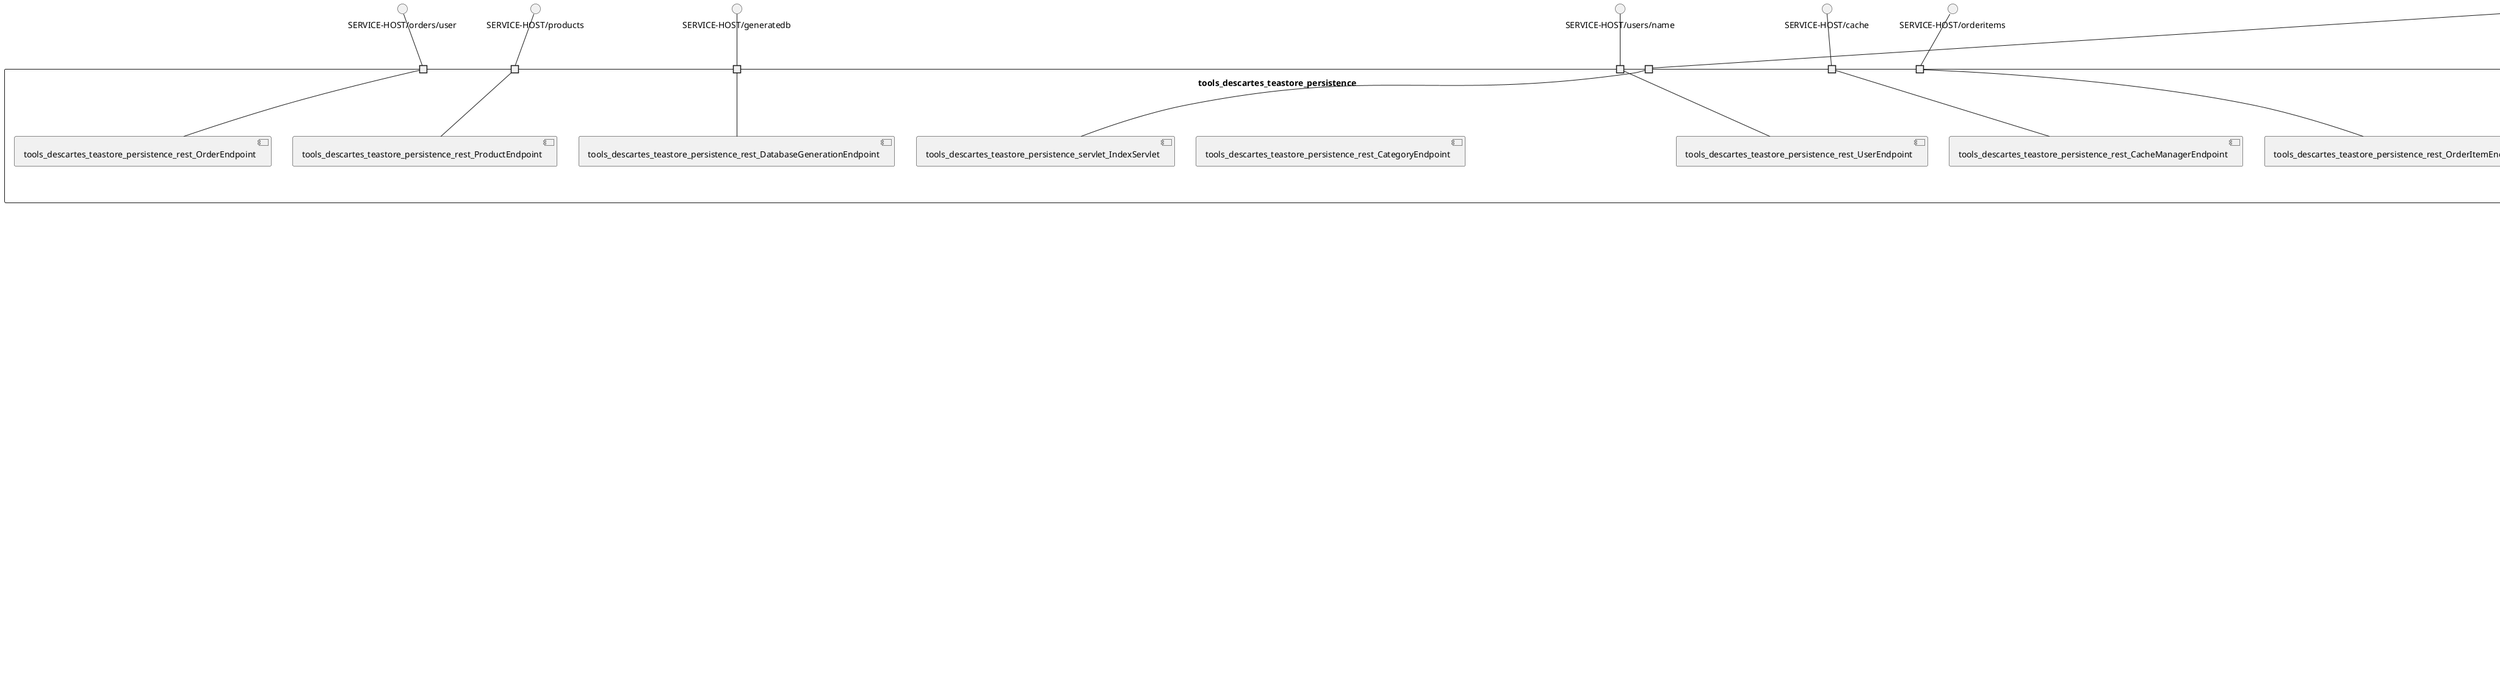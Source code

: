 @startuml
skinparam fixCircleLabelOverlapping true
skinparam componentStyle uml2
component "tools_descartes_teastore_auth\n\n\n\n\n\n" {
[tools_descartes_teastore_auth_rest_AuthUserActionsRest]
[tools_descartes_teastore_auth_startup_AuthStartup]
[tools_descartes_teastore_auth_rest_ReadyRest]
[tools_descartes_teastore_auth_rest_AuthCartRest]
portin " " as tools_descartes_teastore_auth_requires_SERVICE_HOST_useractions
portin " " as tools_descartes_teastore_auth_requires_SERVICE_HOST_cart
portin " " as tools_descartes_teastore_auth_requires_SERVICE_HOST_ready_isready
portout " " as tools_descartes_teastore_auth_provides_tools_descartes_teastore_registryclient_loadbalancers_ServiceLoadBalancer
portout " " as tools_descartes_teastore_auth_provides_tools_descartes_teastore_registryclient_util_RESTClient
portout " " as tools_descartes_teastore_auth_provides_tools_descartes_teastore_registryclient_RegistryClient
"tools_descartes_teastore_auth_requires_SERVICE_HOST_useractions"--[tools_descartes_teastore_auth_rest_AuthUserActionsRest]
"tools_descartes_teastore_auth_requires_SERVICE_HOST_ready_isready"--[tools_descartes_teastore_auth_rest_ReadyRest]
"tools_descartes_teastore_auth_requires_SERVICE_HOST_cart"--[tools_descartes_teastore_auth_rest_AuthCartRest]
[tools_descartes_teastore_auth_startup_AuthStartup].."tools_descartes_teastore_auth_provides_tools_descartes_teastore_registryclient_util_RESTClient"
[tools_descartes_teastore_auth_startup_AuthStartup].."tools_descartes_teastore_auth_provides_tools_descartes_teastore_registryclient_RegistryClient"
[tools_descartes_teastore_auth_startup_AuthStartup].."tools_descartes_teastore_auth_provides_tools_descartes_teastore_registryclient_loadbalancers_ServiceLoadBalancer"
}
interface "SERVICE-HOST/cart" as interface.SERVICE_HOST_cart
interface.SERVICE_HOST_cart--"tools_descartes_teastore_auth_requires_SERVICE_HOST_cart"
interface "SERVICE-HOST/ready/isready" as interface.SERVICE_HOST_ready_isready
interface.SERVICE_HOST_ready_isready--"tools_descartes_teastore_auth_requires_SERVICE_HOST_ready_isready"
interface "SERVICE-HOST/useractions" as interface.SERVICE_HOST_useractions
interface.SERVICE_HOST_useractions--"tools_descartes_teastore_auth_requires_SERVICE_HOST_useractions"
"tools_descartes_teastore_auth_provides_tools_descartes_teastore_registryclient_RegistryClient"..>[tools_descartes_teastore_registryclient_RegistryClient] : requires
"tools_descartes_teastore_auth_provides_tools_descartes_teastore_registryclient_loadbalancers_ServiceLoadBalancer"..>[tools_descartes_teastore_registryclient_loadbalancers_ServiceLoadBalancer] : requires
"tools_descartes_teastore_auth_provides_tools_descartes_teastore_registryclient_util_RESTClient"..>[tools_descartes_teastore_registryclient_util_RESTClient] : requires
component "tools_descartes_teastore_image\n\n\n\n\n\n" {
[tools_descartes_teastore_image_setup_ImageProviderStartup]
[tools_descartes_teastore_image_rest_ImageProviderEndpoint]
portin " " as tools_descartes_teastore_image_requires_SERVICE_HOST_image
portout " " as tools_descartes_teastore_image_provides_tools_descartes_teastore_registryclient_RegistryClient
portout " " as tools_descartes_teastore_image_provides_tools_descartes_teastore_registryclient_loadbalancers_ServiceLoadBalancer
"tools_descartes_teastore_image_requires_SERVICE_HOST_image"--[tools_descartes_teastore_image_rest_ImageProviderEndpoint]
[tools_descartes_teastore_image_setup_ImageProviderStartup].."tools_descartes_teastore_image_provides_tools_descartes_teastore_registryclient_RegistryClient"
[tools_descartes_teastore_image_setup_ImageProviderStartup].."tools_descartes_teastore_image_provides_tools_descartes_teastore_registryclient_loadbalancers_ServiceLoadBalancer"
}
interface "SERVICE-HOST/image" as interface.SERVICE_HOST_image
interface.SERVICE_HOST_image--"tools_descartes_teastore_image_requires_SERVICE_HOST_image"
"tools_descartes_teastore_image_provides_tools_descartes_teastore_registryclient_RegistryClient"..>[tools_descartes_teastore_registryclient_RegistryClient] : requires
"tools_descartes_teastore_image_provides_tools_descartes_teastore_registryclient_loadbalancers_ServiceLoadBalancer"..>[tools_descartes_teastore_registryclient_loadbalancers_ServiceLoadBalancer] : requires
component "tools_descartes_teastore_kieker_rabbitmq\n\n\n\n\n\n" {
[tools_descartes_teastore_kieker_rabbitmq_Reset]
[tools_descartes_teastore_kieker_rabbitmq_IndexServlet]
[tools_descartes_teastore_kieker_rabbitmq_DisplayLogs]
portin " " as tools_descartes_teastore_kieker_rabbitmq_requires_SERVICE_HOST_reset_GET_
portin " " as tools_descartes_teastore_kieker_rabbitmq_requires_SERVICE_HOST_displaylogs_GET_
portin " " as tools_descartes_teastore_kieker_rabbitmq_requires_SERVICE_HOST_index_GET_
"tools_descartes_teastore_kieker_rabbitmq_requires_SERVICE_HOST_index_GET_"--[tools_descartes_teastore_kieker_rabbitmq_IndexServlet]
"tools_descartes_teastore_kieker_rabbitmq_requires_SERVICE_HOST_displaylogs_GET_"--[tools_descartes_teastore_kieker_rabbitmq_DisplayLogs]
"tools_descartes_teastore_kieker_rabbitmq_requires_SERVICE_HOST_reset_GET_"--[tools_descartes_teastore_kieker_rabbitmq_Reset]
}
interface "SERVICE-HOST/displaylogs[GET]" as interface.SERVICE_HOST_displaylogs_GET_
interface.SERVICE_HOST_displaylogs_GET_--"tools_descartes_teastore_kieker_rabbitmq_requires_SERVICE_HOST_displaylogs_GET_"
interface "SERVICE-HOST/index[GET]" as interface.SERVICE_HOST_index_GET_
interface.SERVICE_HOST_index_GET_--"tools_descartes_teastore_kieker_rabbitmq_requires_SERVICE_HOST_index_GET_"
interface "SERVICE-HOST/reset[GET]" as interface.SERVICE_HOST_reset_GET_
interface.SERVICE_HOST_reset_GET_--"tools_descartes_teastore_kieker_rabbitmq_requires_SERVICE_HOST_reset_GET_"
component "tools_descartes_teastore_persistence\n\n\n\n\n\n" {
[tools_descartes_teastore_persistence_rest_OrderEndpoint]
[tools_descartes_teastore_persistence_rest_DatabaseGenerationEndpoint]
[tools_descartes_teastore_persistence_rest_ProductEndpoint]
[tools_descartes_teastore_persistence_rest_CategoryEndpoint]
[tools_descartes_teastore_persistence_rest_UserEndpoint]
[tools_descartes_teastore_persistence_servlet_IndexServlet]
[tools_descartes_teastore_persistence_rest_OrderItemEndpoint]
[tools_descartes_teastore_persistence_rest_CacheManagerEndpoint]
portin " " as tools_descartes_teastore_persistence_requires_SERVICE_HOST_index_GET_POST_
portin " " as tools_descartes_teastore_persistence_requires_SERVICE_HOST_orders_user
portin " " as tools_descartes_teastore_persistence_requires_SERVICE_HOST_products
portin " " as tools_descartes_teastore_persistence_requires_SERVICE_HOST_generatedb
portin " " as tools_descartes_teastore_persistence_requires_SERVICE_HOST_orderitems
portin " " as tools_descartes_teastore_persistence_requires_SERVICE_HOST_cache
portin " " as tools_descartes_teastore_persistence_requires_SERVICE_HOST_users_name
"tools_descartes_teastore_persistence_requires_SERVICE_HOST_users_name"--[tools_descartes_teastore_persistence_rest_UserEndpoint]
"tools_descartes_teastore_persistence_requires_SERVICE_HOST_generatedb"--[tools_descartes_teastore_persistence_rest_DatabaseGenerationEndpoint]
"tools_descartes_teastore_persistence_requires_SERVICE_HOST_products"--[tools_descartes_teastore_persistence_rest_ProductEndpoint]
"tools_descartes_teastore_persistence_requires_SERVICE_HOST_cache"--[tools_descartes_teastore_persistence_rest_CacheManagerEndpoint]
"tools_descartes_teastore_persistence_requires_SERVICE_HOST_orderitems"--[tools_descartes_teastore_persistence_rest_OrderItemEndpoint]
"tools_descartes_teastore_persistence_requires_SERVICE_HOST_orders_user"--[tools_descartes_teastore_persistence_rest_OrderEndpoint]
"tools_descartes_teastore_persistence_requires_SERVICE_HOST_index_GET_POST_"--[tools_descartes_teastore_persistence_servlet_IndexServlet]
}
interface "SERVICE-HOST/cache" as interface.SERVICE_HOST_cache
interface.SERVICE_HOST_cache--"tools_descartes_teastore_persistence_requires_SERVICE_HOST_cache"
interface "SERVICE-HOST/generatedb" as interface.SERVICE_HOST_generatedb
interface.SERVICE_HOST_generatedb--"tools_descartes_teastore_persistence_requires_SERVICE_HOST_generatedb"
interface "SERVICE-HOST/index[GET,POST]" as interface.SERVICE_HOST_index_GET_POST_
interface.SERVICE_HOST_index_GET_POST_--"tools_descartes_teastore_persistence_requires_SERVICE_HOST_index_GET_POST_"
interface "SERVICE-HOST/orderitems" as interface.SERVICE_HOST_orderitems
interface.SERVICE_HOST_orderitems--"tools_descartes_teastore_persistence_requires_SERVICE_HOST_orderitems"
interface "SERVICE-HOST/orders/user" as interface.SERVICE_HOST_orders_user
interface.SERVICE_HOST_orders_user--"tools_descartes_teastore_persistence_requires_SERVICE_HOST_orders_user"
interface "SERVICE-HOST/products" as interface.SERVICE_HOST_products
interface.SERVICE_HOST_products--"tools_descartes_teastore_persistence_requires_SERVICE_HOST_products"
interface "SERVICE-HOST/users/name" as interface.SERVICE_HOST_users_name
interface.SERVICE_HOST_users_name--"tools_descartes_teastore_persistence_requires_SERVICE_HOST_users_name"
component "tools_descartes_teastore_recommender\n\n\n\n\n\n" {
[tools_descartes_teastore_recommender_rest_RecommendSingleEndpoint]
[tools_descartes_teastore_recommender_rest_RecommendEndpoint]
[tools_descartes_teastore_recommender_servlet_RecommenderStartup]
[tools_descartes_teastore_recommender_rest_TrainEndpoint]
[tools_descartes_teastore_recommender_servlet_IndexServlet]
portin " " as tools_descartes_teastore_recommender_requires_SERVICE_HOST_index_GET_POST_
portin " " as tools_descartes_teastore_recommender_requires_SERVICE_HOST_train
portin " " as tools_descartes_teastore_recommender_requires_SERVICE_HOST_recommendsingle
portin " " as tools_descartes_teastore_recommender_requires_SERVICE_HOST_recommend
portout " " as tools_descartes_teastore_recommender_provides_tools_descartes_teastore_registryclient_loadbalancers_ServiceLoadBalancer
portout " " as tools_descartes_teastore_recommender_provides_tools_descartes_teastore_recommender_servlet_TrainingSynchronizer
portout " " as tools_descartes_teastore_recommender_provides_tools_descartes_teastore_registryclient_RegistryClient
portout " " as tools_descartes_teastore_recommender_provides_tools_descartes_teastore_registryclient_util_RESTClient
"tools_descartes_teastore_recommender_requires_SERVICE_HOST_index_GET_POST_"--[tools_descartes_teastore_recommender_servlet_IndexServlet]
"tools_descartes_teastore_recommender_requires_SERVICE_HOST_recommend"--[tools_descartes_teastore_recommender_rest_RecommendEndpoint]
"tools_descartes_teastore_recommender_requires_SERVICE_HOST_recommendsingle"--[tools_descartes_teastore_recommender_rest_RecommendSingleEndpoint]
"tools_descartes_teastore_recommender_requires_SERVICE_HOST_train"--[tools_descartes_teastore_recommender_rest_TrainEndpoint]
[tools_descartes_teastore_recommender_servlet_RecommenderStartup].."tools_descartes_teastore_recommender_provides_tools_descartes_teastore_registryclient_loadbalancers_ServiceLoadBalancer"
[tools_descartes_teastore_recommender_servlet_RecommenderStartup].."tools_descartes_teastore_recommender_provides_tools_descartes_teastore_registryclient_util_RESTClient"
[tools_descartes_teastore_recommender_servlet_RecommenderStartup].."tools_descartes_teastore_recommender_provides_tools_descartes_teastore_registryclient_RegistryClient"
[tools_descartes_teastore_recommender_servlet_RecommenderStartup].."tools_descartes_teastore_recommender_provides_tools_descartes_teastore_recommender_servlet_TrainingSynchronizer"
}
interface "SERVICE-HOST/index[GET,POST]" as interface.SERVICE_HOST_index_GET_POST_
interface.SERVICE_HOST_index_GET_POST_--"tools_descartes_teastore_recommender_requires_SERVICE_HOST_index_GET_POST_"
interface "SERVICE-HOST/recommend" as interface.SERVICE_HOST_recommend
interface.SERVICE_HOST_recommend--"tools_descartes_teastore_recommender_requires_SERVICE_HOST_recommend"
interface "SERVICE-HOST/recommendsingle" as interface.SERVICE_HOST_recommendsingle
interface.SERVICE_HOST_recommendsingle--"tools_descartes_teastore_recommender_requires_SERVICE_HOST_recommendsingle"
interface "SERVICE-HOST/train" as interface.SERVICE_HOST_train
interface.SERVICE_HOST_train--"tools_descartes_teastore_recommender_requires_SERVICE_HOST_train"
"tools_descartes_teastore_recommender_provides_tools_descartes_teastore_recommender_servlet_TrainingSynchronizer"..>[tools_descartes_teastore_recommender_servlet_TrainingSynchronizer] : requires
"tools_descartes_teastore_recommender_provides_tools_descartes_teastore_registryclient_RegistryClient"..>[tools_descartes_teastore_registryclient_RegistryClient] : requires
"tools_descartes_teastore_recommender_provides_tools_descartes_teastore_registryclient_loadbalancers_ServiceLoadBalancer"..>[tools_descartes_teastore_registryclient_loadbalancers_ServiceLoadBalancer] : requires
"tools_descartes_teastore_recommender_provides_tools_descartes_teastore_registryclient_util_RESTClient"..>[tools_descartes_teastore_registryclient_util_RESTClient] : requires
component "tools_descartes_teastore_registry\n\n\n\n\n\n" {
[tools_descartes_teastore_registry_rest_RegistryREST]
[tools_descartes_teastore_registry_servlet_IndexServlet]
[tools_descartes_teastore_registry_rest_RegistryStartup]
portin " " as tools_descartes_teastore_registry_requires_SERVICE_HOST_index_GET_POST_
portin " " as tools_descartes_teastore_registry_requires_SERVICE_HOST_services
portout " " as tools_descartes_teastore_registry_provides_tools_descartes_teastore_registry_rest_Registry
"tools_descartes_teastore_registry_requires_SERVICE_HOST_services"--[tools_descartes_teastore_registry_rest_RegistryREST]
"tools_descartes_teastore_registry_requires_SERVICE_HOST_index_GET_POST_"--[tools_descartes_teastore_registry_servlet_IndexServlet]
[tools_descartes_teastore_registry_rest_RegistryStartup].."tools_descartes_teastore_registry_provides_tools_descartes_teastore_registry_rest_Registry"
}
interface "SERVICE-HOST/index[GET,POST]" as interface.SERVICE_HOST_index_GET_POST_
interface.SERVICE_HOST_index_GET_POST_--"tools_descartes_teastore_registry_requires_SERVICE_HOST_index_GET_POST_"
interface "SERVICE-HOST/services" as interface.SERVICE_HOST_services
interface.SERVICE_HOST_services--"tools_descartes_teastore_registry_requires_SERVICE_HOST_services"
"tools_descartes_teastore_registry_provides_tools_descartes_teastore_registry_rest_Registry"..>[tools_descartes_teastore_registry_rest_Registry] : requires
component "tools_descartes_teastore_webui\n\n\n\n\n\n" {
[tools_descartes_teastore_webui_servlet_OrderServlet]
[tools_descartes_teastore_webui_servlet_ProfileServlet]
[tools_descartes_teastore_webui_servlet_ErrorServlet]
[tools_descartes_teastore_webui_servlet_CartServlet]
[tools_descartes_teastore_webui_servlet_LoginServlet]
[tools_descartes_teastore_webui_servlet_AboutUsServlet]
[tools_descartes_teastore_webui_servlet_CategoryServlet]
[tools_descartes_teastore_webui_servlet_LoginActionServlet]
[tools_descartes_teastore_webui_servlet_StatusServlet]
[tools_descartes_teastore_webui_servlet_ProductServlet]
[tools_descartes_teastore_webui_servlet_CartActionServlet]
[tools_descartes_teastore_webui_servlet_DataBaseActionServlet]
[tools_descartes_teastore_webui_startup_WebuiStartup]
[tools_descartes_teastore_webui_rest_ReadyRest]
[tools_descartes_teastore_webui_servlet_IndexServlet]
[tools_descartes_teastore_webui_servlet_DataBaseServlet]
portin " " as tools_descartes_teastore_webui_requires_SERVICE_HOST_error_GET_
portin " " as tools_descartes_teastore_webui_requires_SERVICE_HOST_category_GET_POST_
portin " " as tools_descartes_teastore_webui_requires_SERVICE_HOST_index_GET_2
portin " " as tools_descartes_teastore_webui_requires_SERVICE_HOST_database_GET_
portin " " as tools_descartes_teastore_webui_requires_SERVICE_HOST_status_GET_
portin " " as tools_descartes_teastore_webui_requires_SERVICE_HOST_dataBaseAction_GET_
portin " " as tools_descartes_teastore_webui_requires_SERVICE_HOST_login_GET_
portin " " as tools_descartes_teastore_webui_requires_SERVICE_HOST_order_GET_POST_
portin " " as tools_descartes_teastore_webui_requires_SERVICE_HOST_profile_GET_
portin " " as tools_descartes_teastore_webui_requires_SERVICE_HOST_ready_isready_2
portin " " as tools_descartes_teastore_webui_requires_SERVICE_HOST_product_GET_
portin " " as tools_descartes_teastore_webui_requires_SERVICE_HOST_about_GET_
portin " " as tools_descartes_teastore_webui_requires_SERVICE_HOST_loginAction_GET_POST_
portin " " as tools_descartes_teastore_webui_requires_SERVICE_HOST_cart_GET_
portin " " as tools_descartes_teastore_webui_requires_SERVICE_HOST_cartAction_GET_
portout " " as tools_descartes_teastore_webui_provides_tools_descartes_teastore_registryclient_RegistryClient
portout " " as tools_descartes_teastore_webui_provides_tools_descartes_teastore_registryclient_loadbalancers_ServiceLoadBalancer
"tools_descartes_teastore_webui_requires_SERVICE_HOST_index_GET_2"--[tools_descartes_teastore_webui_servlet_IndexServlet]
"tools_descartes_teastore_webui_requires_SERVICE_HOST_cart_GET_"--[tools_descartes_teastore_webui_servlet_CartServlet]
"tools_descartes_teastore_webui_requires_SERVICE_HOST_dataBaseAction_GET_"--[tools_descartes_teastore_webui_servlet_DataBaseActionServlet]
"tools_descartes_teastore_webui_requires_SERVICE_HOST_login_GET_"--[tools_descartes_teastore_webui_servlet_LoginServlet]
"tools_descartes_teastore_webui_requires_SERVICE_HOST_status_GET_"--[tools_descartes_teastore_webui_servlet_StatusServlet]
"tools_descartes_teastore_webui_requires_SERVICE_HOST_cartAction_GET_"--[tools_descartes_teastore_webui_servlet_CartActionServlet]
"tools_descartes_teastore_webui_requires_SERVICE_HOST_ready_isready_2"--[tools_descartes_teastore_webui_rest_ReadyRest]
"tools_descartes_teastore_webui_requires_SERVICE_HOST_order_GET_POST_"--[tools_descartes_teastore_webui_servlet_OrderServlet]
"tools_descartes_teastore_webui_requires_SERVICE_HOST_loginAction_GET_POST_"--[tools_descartes_teastore_webui_servlet_LoginActionServlet]
"tools_descartes_teastore_webui_requires_SERVICE_HOST_about_GET_"--[tools_descartes_teastore_webui_servlet_AboutUsServlet]
"tools_descartes_teastore_webui_requires_SERVICE_HOST_category_GET_POST_"--[tools_descartes_teastore_webui_servlet_CategoryServlet]
"tools_descartes_teastore_webui_requires_SERVICE_HOST_error_GET_"--[tools_descartes_teastore_webui_servlet_ErrorServlet]
"tools_descartes_teastore_webui_requires_SERVICE_HOST_database_GET_"--[tools_descartes_teastore_webui_servlet_DataBaseServlet]
"tools_descartes_teastore_webui_requires_SERVICE_HOST_profile_GET_"--[tools_descartes_teastore_webui_servlet_ProfileServlet]
"tools_descartes_teastore_webui_requires_SERVICE_HOST_product_GET_"--[tools_descartes_teastore_webui_servlet_ProductServlet]
[tools_descartes_teastore_webui_startup_WebuiStartup].."tools_descartes_teastore_webui_provides_tools_descartes_teastore_registryclient_loadbalancers_ServiceLoadBalancer"
[tools_descartes_teastore_webui_startup_WebuiStartup].."tools_descartes_teastore_webui_provides_tools_descartes_teastore_registryclient_RegistryClient"
}
interface "SERVICE-HOST/about[GET]" as interface.SERVICE_HOST_about_GET_
interface.SERVICE_HOST_about_GET_--"tools_descartes_teastore_webui_requires_SERVICE_HOST_about_GET_"
interface "SERVICE-HOST/cartAction[GET]" as interface.SERVICE_HOST_cartAction_GET_
interface.SERVICE_HOST_cartAction_GET_--"tools_descartes_teastore_webui_requires_SERVICE_HOST_cartAction_GET_"
interface "SERVICE-HOST/cart[GET]" as interface.SERVICE_HOST_cart_GET_
interface.SERVICE_HOST_cart_GET_--"tools_descartes_teastore_webui_requires_SERVICE_HOST_cart_GET_"
interface "SERVICE-HOST/category[GET,POST]" as interface.SERVICE_HOST_category_GET_POST_
interface.SERVICE_HOST_category_GET_POST_--"tools_descartes_teastore_webui_requires_SERVICE_HOST_category_GET_POST_"
interface "SERVICE-HOST/dataBaseAction[GET]" as interface.SERVICE_HOST_dataBaseAction_GET_
interface.SERVICE_HOST_dataBaseAction_GET_--"tools_descartes_teastore_webui_requires_SERVICE_HOST_dataBaseAction_GET_"
interface "SERVICE-HOST/database[GET]" as interface.SERVICE_HOST_database_GET_
interface.SERVICE_HOST_database_GET_--"tools_descartes_teastore_webui_requires_SERVICE_HOST_database_GET_"
interface "SERVICE-HOST/error[GET]" as interface.SERVICE_HOST_error_GET_
interface.SERVICE_HOST_error_GET_--"tools_descartes_teastore_webui_requires_SERVICE_HOST_error_GET_"
interface "SERVICE-HOST/index[GET]$2" as interface.SERVICE_HOST_index_GET_2
interface.SERVICE_HOST_index_GET_2--"tools_descartes_teastore_webui_requires_SERVICE_HOST_index_GET_2"
interface "SERVICE-HOST/loginAction[GET,POST]" as interface.SERVICE_HOST_loginAction_GET_POST_
interface.SERVICE_HOST_loginAction_GET_POST_--"tools_descartes_teastore_webui_requires_SERVICE_HOST_loginAction_GET_POST_"
interface "SERVICE-HOST/login[GET]" as interface.SERVICE_HOST_login_GET_
interface.SERVICE_HOST_login_GET_--"tools_descartes_teastore_webui_requires_SERVICE_HOST_login_GET_"
interface "SERVICE-HOST/order[GET,POST]" as interface.SERVICE_HOST_order_GET_POST_
interface.SERVICE_HOST_order_GET_POST_--"tools_descartes_teastore_webui_requires_SERVICE_HOST_order_GET_POST_"
interface "SERVICE-HOST/product[GET]" as interface.SERVICE_HOST_product_GET_
interface.SERVICE_HOST_product_GET_--"tools_descartes_teastore_webui_requires_SERVICE_HOST_product_GET_"
interface "SERVICE-HOST/profile[GET]" as interface.SERVICE_HOST_profile_GET_
interface.SERVICE_HOST_profile_GET_--"tools_descartes_teastore_webui_requires_SERVICE_HOST_profile_GET_"
interface "SERVICE-HOST/ready/isready$2" as interface.SERVICE_HOST_ready_isready_2
interface.SERVICE_HOST_ready_isready_2--"tools_descartes_teastore_webui_requires_SERVICE_HOST_ready_isready_2"
interface "SERVICE-HOST/status[GET]" as interface.SERVICE_HOST_status_GET_
interface.SERVICE_HOST_status_GET_--"tools_descartes_teastore_webui_requires_SERVICE_HOST_status_GET_"
"tools_descartes_teastore_webui_provides_tools_descartes_teastore_registryclient_RegistryClient"..>[tools_descartes_teastore_registryclient_RegistryClient] : requires
"tools_descartes_teastore_webui_provides_tools_descartes_teastore_registryclient_loadbalancers_ServiceLoadBalancer"..>[tools_descartes_teastore_registryclient_loadbalancers_ServiceLoadBalancer] : requires
[tools_descartes_teastore_recommender_servlet_TrainingSynchronizer]..>[tools_descartes_teastore_recommender_servlet_TrainingSynchronizer] : requires
[tools_descartes_teastore_registry_rest_Registry]..>[tools_descartes_teastore_registry_rest_Registry] : requires
interface "SERVICE-HOST/services" as interface.SERVICE_HOST_services
[tools_descartes_teastore_registryclient_RegistryClient]..>interface.SERVICE_HOST_services : requires
[tools_descartes_teastore_registryclient_RegistryClient]..>[tools_descartes_teastore_registryclient_RegistryClient] : requires

@enduml
